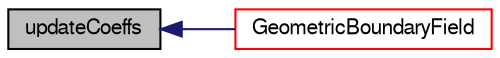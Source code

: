 digraph "updateCoeffs"
{
  bgcolor="transparent";
  edge [fontname="FreeSans",fontsize="10",labelfontname="FreeSans",labelfontsize="10"];
  node [fontname="FreeSans",fontsize="10",shape=record];
  rankdir="LR";
  Node507 [label="updateCoeffs",height=0.2,width=0.4,color="black", fillcolor="grey75", style="filled", fontcolor="black"];
  Node507 -> Node508 [dir="back",color="midnightblue",fontsize="10",style="solid",fontname="FreeSans"];
  Node508 [label="GeometricBoundaryField",height=0.2,width=0.4,color="red",URL="$a26514.html#afa5ea6b56f2628a23dc0c77a1604ab5b",tooltip="Construct from a BoundaryMesh. "];
}
